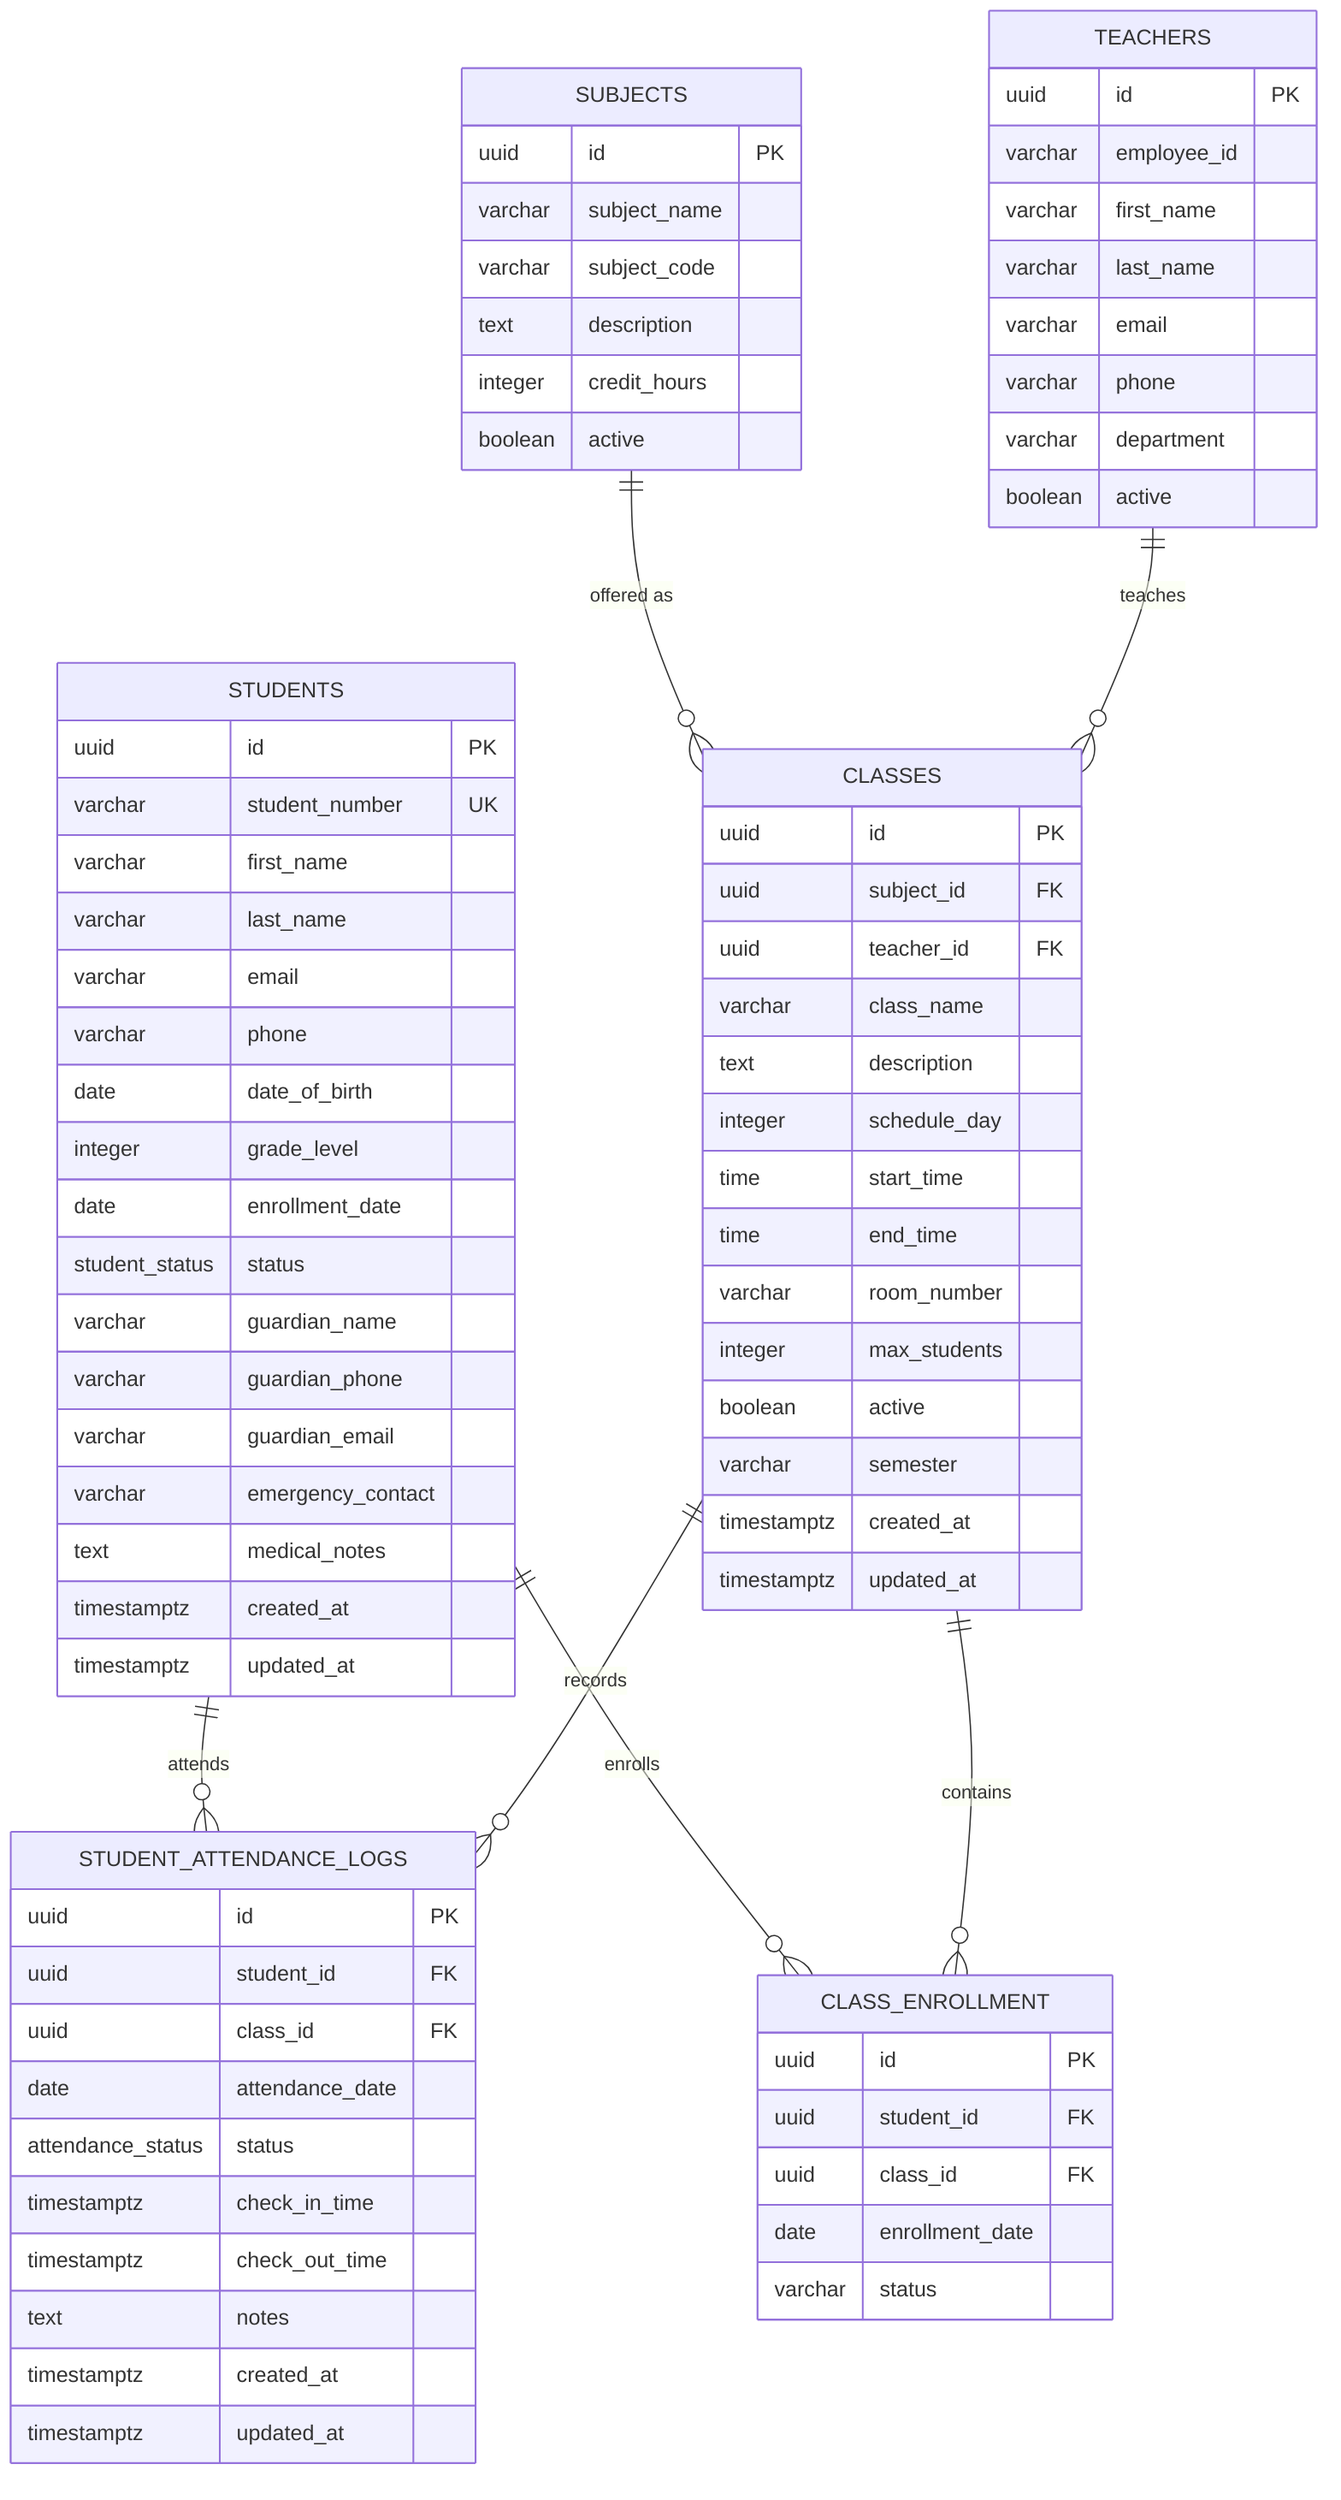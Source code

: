 erDiagram
    STUDENTS {
        uuid id PK
        varchar student_number UK
        varchar first_name
        varchar last_name
        varchar email
        varchar phone
        date date_of_birth
        integer grade_level
        date enrollment_date
        student_status status
        varchar guardian_name
        varchar guardian_phone
        varchar guardian_email
        varchar emergency_contact
        text medical_notes
        timestamptz created_at
        timestamptz updated_at
    }
    
    CLASSES {
        uuid id PK
        uuid subject_id FK
        uuid teacher_id FK
        varchar class_name
        text description
        integer schedule_day
        time start_time
        time end_time
        varchar room_number
        integer max_students
        boolean active
        varchar semester
        timestamptz created_at
        timestamptz updated_at
    }
    
    STUDENT_ATTENDANCE_LOGS {
        uuid id PK
        uuid student_id FK
        uuid class_id FK
        date attendance_date
        attendance_status status
        timestamptz check_in_time
        timestamptz check_out_time
        text notes
        timestamptz created_at
        timestamptz updated_at
    }
    
    SUBJECTS {
        uuid id PK
        varchar subject_name
        varchar subject_code
        text description
        integer credit_hours
        boolean active
    }
    
    TEACHERS {
        uuid id PK
        varchar employee_id
        varchar first_name
        varchar last_name
        varchar email
        varchar phone
        varchar department
        boolean active
    }
    
    CLASS_ENROLLMENT {
        uuid id PK
        uuid student_id FK
        uuid class_id FK
        date enrollment_date
        varchar status
    }
    
    STUDENTS ||--o{ STUDENT_ATTENDANCE_LOGS : "attends"
    CLASSES ||--o{ STUDENT_ATTENDANCE_LOGS : "records"
    STUDENTS ||--o{ CLASS_ENROLLMENT : "enrolls"
    CLASSES ||--o{ CLASS_ENROLLMENT : "contains"
    SUBJECTS ||--o{ CLASSES : "offered as"
    TEACHERS ||--o{ CLASSES : "teaches"